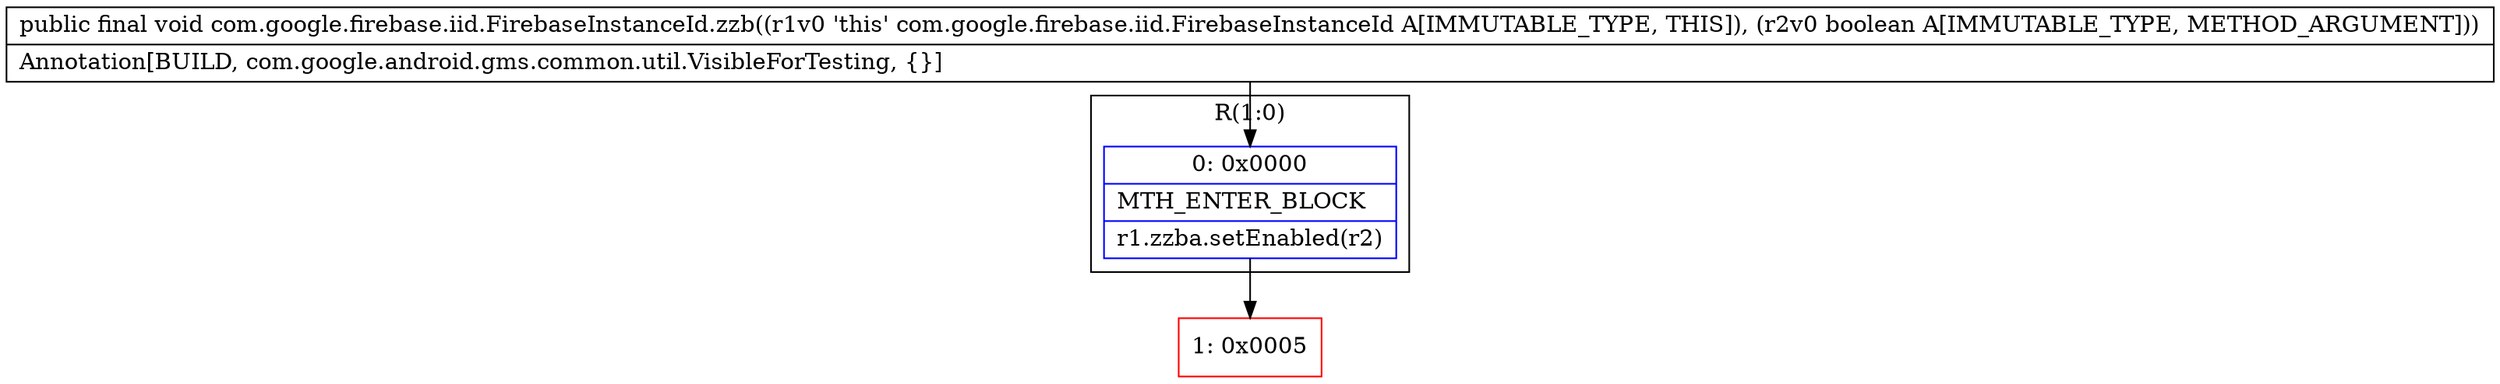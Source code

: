 digraph "CFG forcom.google.firebase.iid.FirebaseInstanceId.zzb(Z)V" {
subgraph cluster_Region_1329298701 {
label = "R(1:0)";
node [shape=record,color=blue];
Node_0 [shape=record,label="{0\:\ 0x0000|MTH_ENTER_BLOCK\l|r1.zzba.setEnabled(r2)\l}"];
}
Node_1 [shape=record,color=red,label="{1\:\ 0x0005}"];
MethodNode[shape=record,label="{public final void com.google.firebase.iid.FirebaseInstanceId.zzb((r1v0 'this' com.google.firebase.iid.FirebaseInstanceId A[IMMUTABLE_TYPE, THIS]), (r2v0 boolean A[IMMUTABLE_TYPE, METHOD_ARGUMENT]))  | Annotation[BUILD, com.google.android.gms.common.util.VisibleForTesting, \{\}]\l}"];
MethodNode -> Node_0;
Node_0 -> Node_1;
}

